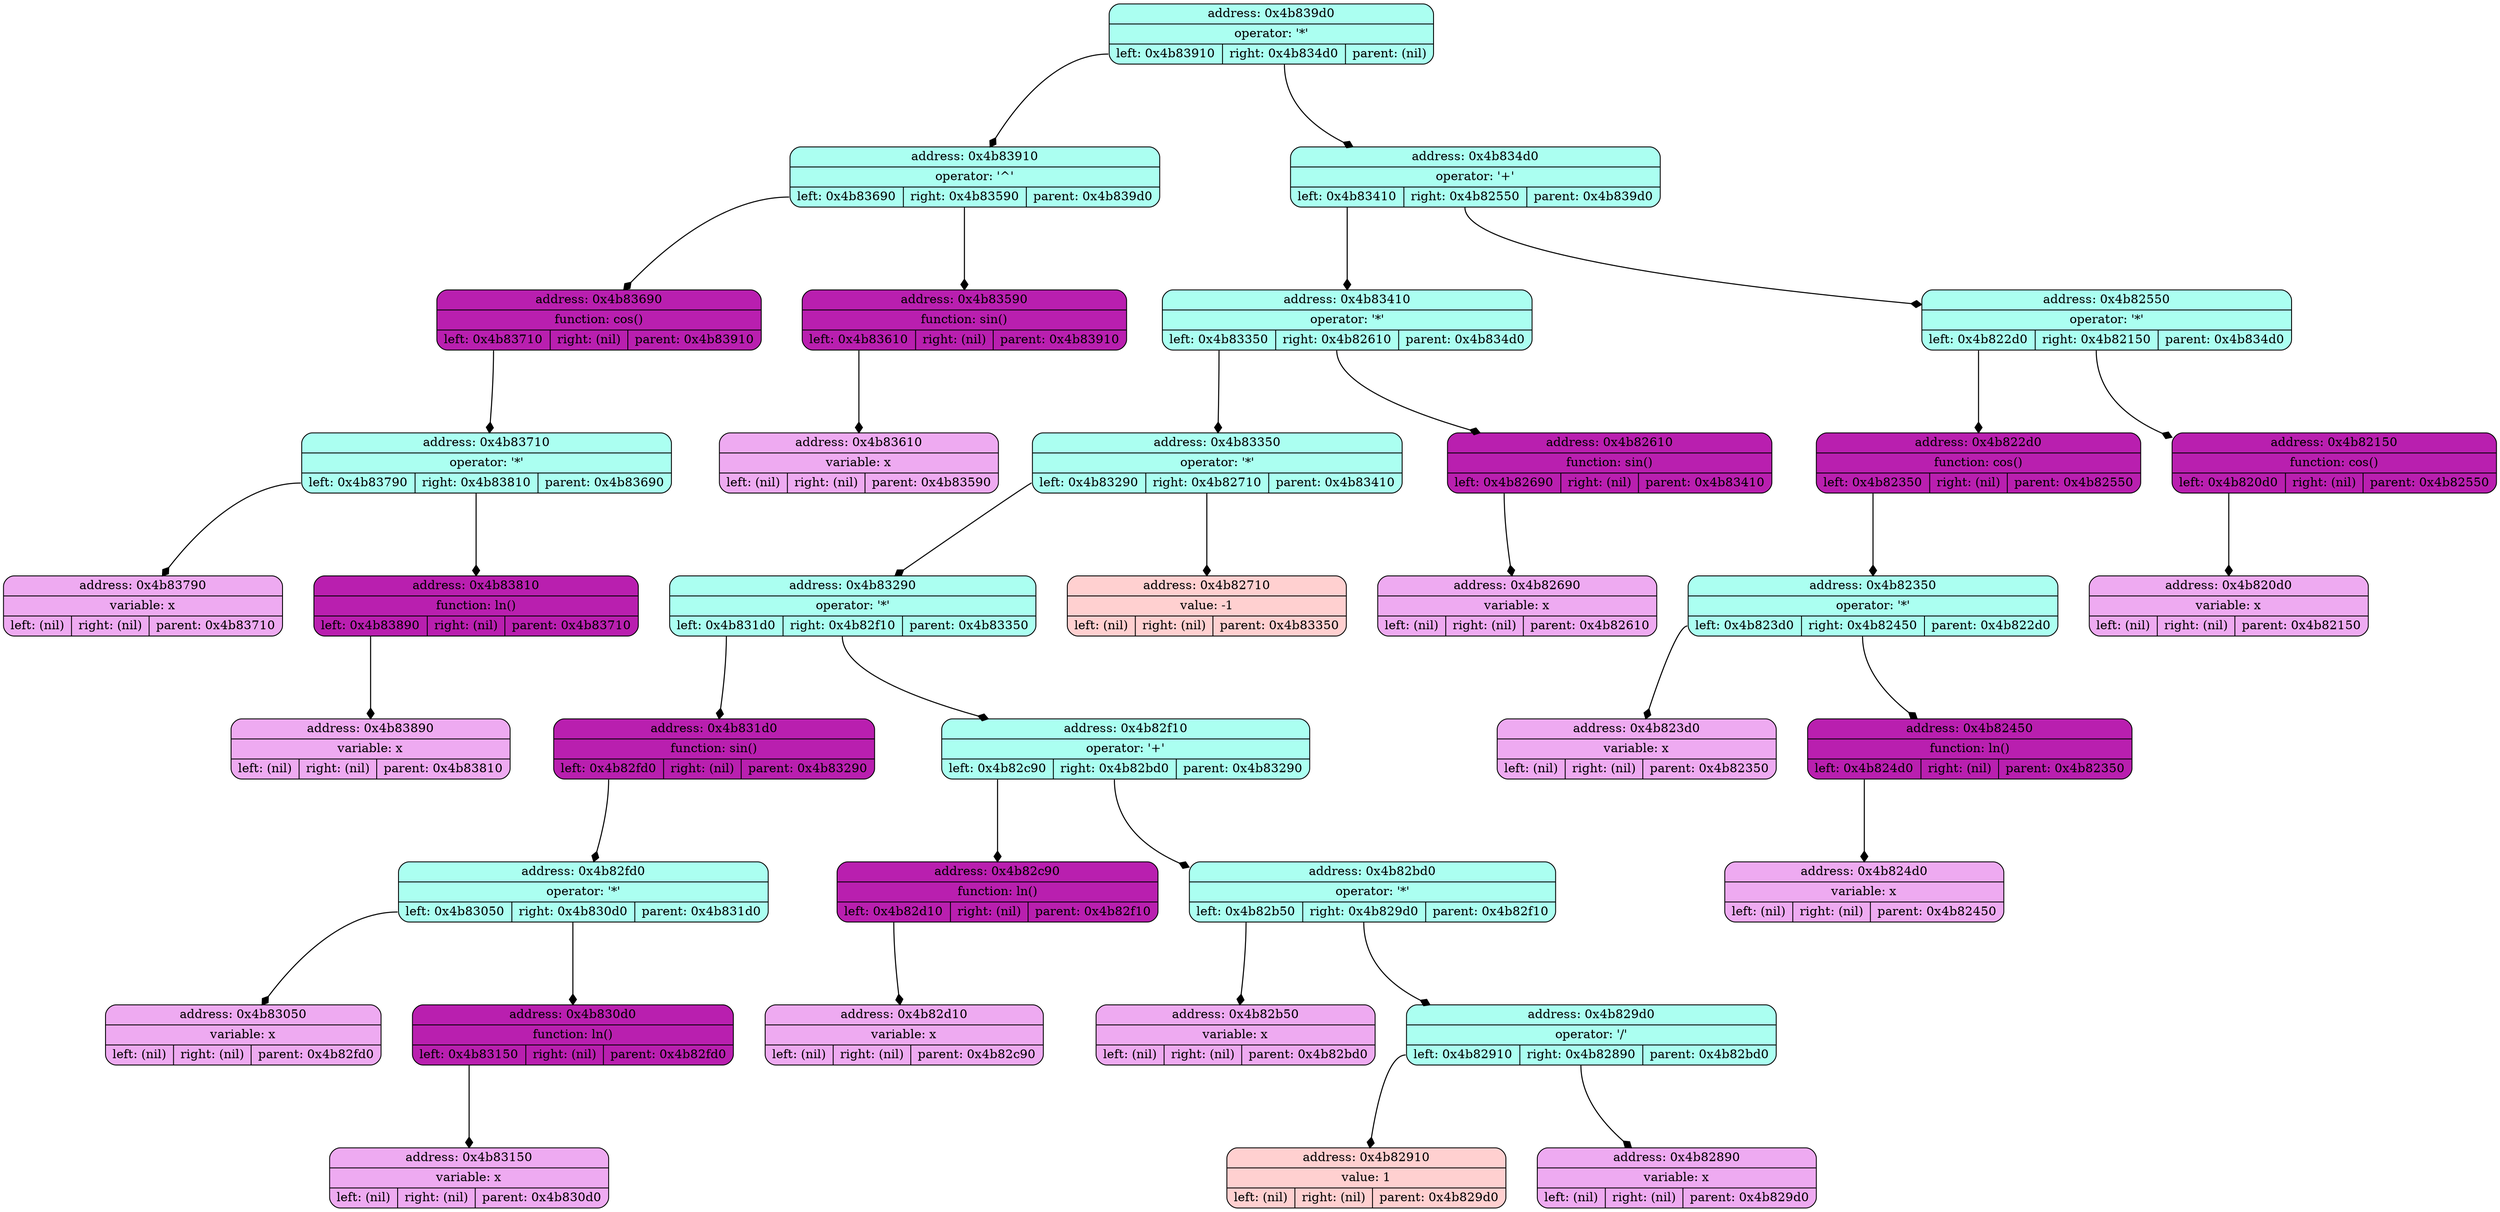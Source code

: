 digraph List {
	dpi = 100;
	fontname = "Comic Sans MS";
	fontsize = 20;
	rankdir  = TB;
graph [fillcolor = lightgreen, ranksep = 1.3, nodesep = 0.5, style = "rounded", color = green, penwidth = 2];
edge [color = black, arrowhead = diamond, arrowsize = 1, penwidth = 1.2];
node1 [shape = Mrecord, style = filled, fillcolor = "#ABFFF1", label ="{address: 0x4b839d0|operator: '*'| { <ptr1> left: 0x4b83910| <ptr2> right: 0x4b834d0|parent: (nil)}}"]
node2 [shape = Mrecord, style = filled, fillcolor = "#ABFFF1", label ="{address: 0x4b839d0|operator: '*'| { <ptr1> left: 0x4b83910| <ptr2> right: 0x4b834d0|parent: (nil)}}"]
node1: <ptr1> -> node2; node3 [shape = Mrecord, style = filled, fillcolor = "#ABFFF1", label ="{address: 0x4b839d0|operator: '*'| { <ptr1> left: 0x4b83910| <ptr2> right: 0x4b834d0|parent: (nil)}}"]
node1: <ptr2> -> node3; 
node2 [shape = Mrecord, style = filled, fillcolor = "#ABFFF1", label ="{address: 0x4b83910|operator: '^'| { <ptr1> left: 0x4b83690| <ptr2> right: 0x4b83590|parent: 0x4b839d0}}"]
node4 [shape = Mrecord, style = filled, fillcolor = "#ABFFF1", label ="{address: 0x4b83910|operator: '^'| { <ptr1> left: 0x4b83690| <ptr2> right: 0x4b83590|parent: 0x4b839d0}}"]
node2: <ptr1> -> node4; node5 [shape = Mrecord, style = filled, fillcolor = "#ABFFF1", label ="{address: 0x4b83910|operator: '^'| { <ptr1> left: 0x4b83690| <ptr2> right: 0x4b83590|parent: 0x4b839d0}}"]
node2: <ptr2> -> node5; 
node3 [shape = Mrecord, style = filled, fillcolor = "#ABFFF1", label ="{address: 0x4b834d0|operator: '+'| { <ptr1> left: 0x4b83410| <ptr2> right: 0x4b82550|parent: 0x4b839d0}}"]
node6 [shape = Mrecord, style = filled, fillcolor = "#ABFFF1", label ="{address: 0x4b834d0|operator: '+'| { <ptr1> left: 0x4b83410| <ptr2> right: 0x4b82550|parent: 0x4b839d0}}"]
node3: <ptr1> -> node6; node7 [shape = Mrecord, style = filled, fillcolor = "#ABFFF1", label ="{address: 0x4b834d0|operator: '+'| { <ptr1> left: 0x4b83410| <ptr2> right: 0x4b82550|parent: 0x4b839d0}}"]
node3: <ptr2> -> node7; 
node4 [shape = Mrecord, style = filled, fillcolor = "#B91FAF", label ="{address: 0x4b83690|function: cos()| { <ptr1> left: 0x4b83710| <ptr2> right: (nil)|parent: 0x4b83910}}"]
node8 [shape = Mrecord, style = filled, fillcolor = "#B91FAF", label ="{address: 0x4b83690|function: cos()| { <ptr1> left: 0x4b83710| <ptr2> right: (nil)|parent: 0x4b83910}}"]
node4: <ptr1> -> node8; 
node5 [shape = Mrecord, style = filled, fillcolor = "#B91FAF", label ="{address: 0x4b83590|function: sin()| { <ptr1> left: 0x4b83610| <ptr2> right: (nil)|parent: 0x4b83910}}"]
node9 [shape = Mrecord, style = filled, fillcolor = "#B91FAF", label ="{address: 0x4b83590|function: sin()| { <ptr1> left: 0x4b83610| <ptr2> right: (nil)|parent: 0x4b83910}}"]
node5: <ptr1> -> node9; 
node6 [shape = Mrecord, style = filled, fillcolor = "#ABFFF1", label ="{address: 0x4b83410|operator: '*'| { <ptr1> left: 0x4b83350| <ptr2> right: 0x4b82610|parent: 0x4b834d0}}"]
node10 [shape = Mrecord, style = filled, fillcolor = "#ABFFF1", label ="{address: 0x4b83410|operator: '*'| { <ptr1> left: 0x4b83350| <ptr2> right: 0x4b82610|parent: 0x4b834d0}}"]
node6: <ptr1> -> node10; node11 [shape = Mrecord, style = filled, fillcolor = "#ABFFF1", label ="{address: 0x4b83410|operator: '*'| { <ptr1> left: 0x4b83350| <ptr2> right: 0x4b82610|parent: 0x4b834d0}}"]
node6: <ptr2> -> node11; 
node7 [shape = Mrecord, style = filled, fillcolor = "#ABFFF1", label ="{address: 0x4b82550|operator: '*'| { <ptr1> left: 0x4b822d0| <ptr2> right: 0x4b82150|parent: 0x4b834d0}}"]
node12 [shape = Mrecord, style = filled, fillcolor = "#ABFFF1", label ="{address: 0x4b82550|operator: '*'| { <ptr1> left: 0x4b822d0| <ptr2> right: 0x4b82150|parent: 0x4b834d0}}"]
node7: <ptr1> -> node12; node13 [shape = Mrecord, style = filled, fillcolor = "#ABFFF1", label ="{address: 0x4b82550|operator: '*'| { <ptr1> left: 0x4b822d0| <ptr2> right: 0x4b82150|parent: 0x4b834d0}}"]
node7: <ptr2> -> node13; 
node8 [shape = Mrecord, style = filled, fillcolor = "#ABFFF1", label ="{address: 0x4b83710|operator: '*'| { <ptr1> left: 0x4b83790| <ptr2> right: 0x4b83810|parent: 0x4b83690}}"]
node14 [shape = Mrecord, style = filled, fillcolor = "#ABFFF1", label ="{address: 0x4b83710|operator: '*'| { <ptr1> left: 0x4b83790| <ptr2> right: 0x4b83810|parent: 0x4b83690}}"]
node8: <ptr1> -> node14; node15 [shape = Mrecord, style = filled, fillcolor = "#ABFFF1", label ="{address: 0x4b83710|operator: '*'| { <ptr1> left: 0x4b83790| <ptr2> right: 0x4b83810|parent: 0x4b83690}}"]
node8: <ptr2> -> node15; 
node9 [shape = Mrecord, style = filled, fillcolor = "#EEAAF1", label ="{address: 0x4b83610|variable: x| { <ptr1> left: (nil)| <ptr2> right: (nil) |parent: 0x4b83590}}"]

node10 [shape = Mrecord, style = filled, fillcolor = "#ABFFF1", label ="{address: 0x4b83350|operator: '*'| { <ptr1> left: 0x4b83290| <ptr2> right: 0x4b82710|parent: 0x4b83410}}"]
node16 [shape = Mrecord, style = filled, fillcolor = "#ABFFF1", label ="{address: 0x4b83350|operator: '*'| { <ptr1> left: 0x4b83290| <ptr2> right: 0x4b82710|parent: 0x4b83410}}"]
node10: <ptr1> -> node16; node17 [shape = Mrecord, style = filled, fillcolor = "#ABFFF1", label ="{address: 0x4b83350|operator: '*'| { <ptr1> left: 0x4b83290| <ptr2> right: 0x4b82710|parent: 0x4b83410}}"]
node10: <ptr2> -> node17; 
node11 [shape = Mrecord, style = filled, fillcolor = "#B91FAF", label ="{address: 0x4b82610|function: sin()| { <ptr1> left: 0x4b82690| <ptr2> right: (nil)|parent: 0x4b83410}}"]
node18 [shape = Mrecord, style = filled, fillcolor = "#B91FAF", label ="{address: 0x4b82610|function: sin()| { <ptr1> left: 0x4b82690| <ptr2> right: (nil)|parent: 0x4b83410}}"]
node11: <ptr1> -> node18; 
node12 [shape = Mrecord, style = filled, fillcolor = "#B91FAF", label ="{address: 0x4b822d0|function: cos()| { <ptr1> left: 0x4b82350| <ptr2> right: (nil)|parent: 0x4b82550}}"]
node19 [shape = Mrecord, style = filled, fillcolor = "#B91FAF", label ="{address: 0x4b822d0|function: cos()| { <ptr1> left: 0x4b82350| <ptr2> right: (nil)|parent: 0x4b82550}}"]
node12: <ptr1> -> node19; 
node13 [shape = Mrecord, style = filled, fillcolor = "#B91FAF", label ="{address: 0x4b82150|function: cos()| { <ptr1> left: 0x4b820d0| <ptr2> right: (nil)|parent: 0x4b82550}}"]
node20 [shape = Mrecord, style = filled, fillcolor = "#B91FAF", label ="{address: 0x4b82150|function: cos()| { <ptr1> left: 0x4b820d0| <ptr2> right: (nil)|parent: 0x4b82550}}"]
node13: <ptr1> -> node20; 
node14 [shape = Mrecord, style = filled, fillcolor = "#EEAAF1", label ="{address: 0x4b83790|variable: x| { <ptr1> left: (nil)| <ptr2> right: (nil) |parent: 0x4b83710}}"]

node15 [shape = Mrecord, style = filled, fillcolor = "#B91FAF", label ="{address: 0x4b83810|function: ln()| { <ptr1> left: 0x4b83890| <ptr2> right: (nil)|parent: 0x4b83710}}"]
node21 [shape = Mrecord, style = filled, fillcolor = "#B91FAF", label ="{address: 0x4b83810|function: ln()| { <ptr1> left: 0x4b83890| <ptr2> right: (nil)|parent: 0x4b83710}}"]
node15: <ptr1> -> node21; 
node16 [shape = Mrecord, style = filled, fillcolor = "#ABFFF1", label ="{address: 0x4b83290|operator: '*'| { <ptr1> left: 0x4b831d0| <ptr2> right: 0x4b82f10|parent: 0x4b83350}}"]
node22 [shape = Mrecord, style = filled, fillcolor = "#ABFFF1", label ="{address: 0x4b83290|operator: '*'| { <ptr1> left: 0x4b831d0| <ptr2> right: 0x4b82f10|parent: 0x4b83350}}"]
node16: <ptr1> -> node22; node23 [shape = Mrecord, style = filled, fillcolor = "#ABFFF1", label ="{address: 0x4b83290|operator: '*'| { <ptr1> left: 0x4b831d0| <ptr2> right: 0x4b82f10|parent: 0x4b83350}}"]
node16: <ptr2> -> node23; 
node17 [shape = Mrecord, style = filled, fillcolor = "#FFD0D0", label ="{address: 0x4b82710|value: -1| { <ptr1> left: (nil)| <ptr2> right: (nil)|parent: 0x4b83350}}"]

node18 [shape = Mrecord, style = filled, fillcolor = "#EEAAF1", label ="{address: 0x4b82690|variable: x| { <ptr1> left: (nil)| <ptr2> right: (nil) |parent: 0x4b82610}}"]

node19 [shape = Mrecord, style = filled, fillcolor = "#ABFFF1", label ="{address: 0x4b82350|operator: '*'| { <ptr1> left: 0x4b823d0| <ptr2> right: 0x4b82450|parent: 0x4b822d0}}"]
node24 [shape = Mrecord, style = filled, fillcolor = "#ABFFF1", label ="{address: 0x4b82350|operator: '*'| { <ptr1> left: 0x4b823d0| <ptr2> right: 0x4b82450|parent: 0x4b822d0}}"]
node19: <ptr1> -> node24; node25 [shape = Mrecord, style = filled, fillcolor = "#ABFFF1", label ="{address: 0x4b82350|operator: '*'| { <ptr1> left: 0x4b823d0| <ptr2> right: 0x4b82450|parent: 0x4b822d0}}"]
node19: <ptr2> -> node25; 
node20 [shape = Mrecord, style = filled, fillcolor = "#EEAAF1", label ="{address: 0x4b820d0|variable: x| { <ptr1> left: (nil)| <ptr2> right: (nil) |parent: 0x4b82150}}"]

node21 [shape = Mrecord, style = filled, fillcolor = "#EEAAF1", label ="{address: 0x4b83890|variable: x| { <ptr1> left: (nil)| <ptr2> right: (nil) |parent: 0x4b83810}}"]

node22 [shape = Mrecord, style = filled, fillcolor = "#B91FAF", label ="{address: 0x4b831d0|function: sin()| { <ptr1> left: 0x4b82fd0| <ptr2> right: (nil)|parent: 0x4b83290}}"]
node26 [shape = Mrecord, style = filled, fillcolor = "#B91FAF", label ="{address: 0x4b831d0|function: sin()| { <ptr1> left: 0x4b82fd0| <ptr2> right: (nil)|parent: 0x4b83290}}"]
node22: <ptr1> -> node26; 
node23 [shape = Mrecord, style = filled, fillcolor = "#ABFFF1", label ="{address: 0x4b82f10|operator: '+'| { <ptr1> left: 0x4b82c90| <ptr2> right: 0x4b82bd0|parent: 0x4b83290}}"]
node27 [shape = Mrecord, style = filled, fillcolor = "#ABFFF1", label ="{address: 0x4b82f10|operator: '+'| { <ptr1> left: 0x4b82c90| <ptr2> right: 0x4b82bd0|parent: 0x4b83290}}"]
node23: <ptr1> -> node27; node28 [shape = Mrecord, style = filled, fillcolor = "#ABFFF1", label ="{address: 0x4b82f10|operator: '+'| { <ptr1> left: 0x4b82c90| <ptr2> right: 0x4b82bd0|parent: 0x4b83290}}"]
node23: <ptr2> -> node28; 
node24 [shape = Mrecord, style = filled, fillcolor = "#EEAAF1", label ="{address: 0x4b823d0|variable: x| { <ptr1> left: (nil)| <ptr2> right: (nil) |parent: 0x4b82350}}"]

node25 [shape = Mrecord, style = filled, fillcolor = "#B91FAF", label ="{address: 0x4b82450|function: ln()| { <ptr1> left: 0x4b824d0| <ptr2> right: (nil)|parent: 0x4b82350}}"]
node29 [shape = Mrecord, style = filled, fillcolor = "#B91FAF", label ="{address: 0x4b82450|function: ln()| { <ptr1> left: 0x4b824d0| <ptr2> right: (nil)|parent: 0x4b82350}}"]
node25: <ptr1> -> node29; 
node26 [shape = Mrecord, style = filled, fillcolor = "#ABFFF1", label ="{address: 0x4b82fd0|operator: '*'| { <ptr1> left: 0x4b83050| <ptr2> right: 0x4b830d0|parent: 0x4b831d0}}"]
node30 [shape = Mrecord, style = filled, fillcolor = "#ABFFF1", label ="{address: 0x4b82fd0|operator: '*'| { <ptr1> left: 0x4b83050| <ptr2> right: 0x4b830d0|parent: 0x4b831d0}}"]
node26: <ptr1> -> node30; node31 [shape = Mrecord, style = filled, fillcolor = "#ABFFF1", label ="{address: 0x4b82fd0|operator: '*'| { <ptr1> left: 0x4b83050| <ptr2> right: 0x4b830d0|parent: 0x4b831d0}}"]
node26: <ptr2> -> node31; 
node27 [shape = Mrecord, style = filled, fillcolor = "#B91FAF", label ="{address: 0x4b82c90|function: ln()| { <ptr1> left: 0x4b82d10| <ptr2> right: (nil)|parent: 0x4b82f10}}"]
node32 [shape = Mrecord, style = filled, fillcolor = "#B91FAF", label ="{address: 0x4b82c90|function: ln()| { <ptr1> left: 0x4b82d10| <ptr2> right: (nil)|parent: 0x4b82f10}}"]
node27: <ptr1> -> node32; 
node28 [shape = Mrecord, style = filled, fillcolor = "#ABFFF1", label ="{address: 0x4b82bd0|operator: '*'| { <ptr1> left: 0x4b82b50| <ptr2> right: 0x4b829d0|parent: 0x4b82f10}}"]
node33 [shape = Mrecord, style = filled, fillcolor = "#ABFFF1", label ="{address: 0x4b82bd0|operator: '*'| { <ptr1> left: 0x4b82b50| <ptr2> right: 0x4b829d0|parent: 0x4b82f10}}"]
node28: <ptr1> -> node33; node34 [shape = Mrecord, style = filled, fillcolor = "#ABFFF1", label ="{address: 0x4b82bd0|operator: '*'| { <ptr1> left: 0x4b82b50| <ptr2> right: 0x4b829d0|parent: 0x4b82f10}}"]
node28: <ptr2> -> node34; 
node29 [shape = Mrecord, style = filled, fillcolor = "#EEAAF1", label ="{address: 0x4b824d0|variable: x| { <ptr1> left: (nil)| <ptr2> right: (nil) |parent: 0x4b82450}}"]

node30 [shape = Mrecord, style = filled, fillcolor = "#EEAAF1", label ="{address: 0x4b83050|variable: x| { <ptr1> left: (nil)| <ptr2> right: (nil) |parent: 0x4b82fd0}}"]

node31 [shape = Mrecord, style = filled, fillcolor = "#B91FAF", label ="{address: 0x4b830d0|function: ln()| { <ptr1> left: 0x4b83150| <ptr2> right: (nil)|parent: 0x4b82fd0}}"]
node35 [shape = Mrecord, style = filled, fillcolor = "#B91FAF", label ="{address: 0x4b830d0|function: ln()| { <ptr1> left: 0x4b83150| <ptr2> right: (nil)|parent: 0x4b82fd0}}"]
node31: <ptr1> -> node35; 
node32 [shape = Mrecord, style = filled, fillcolor = "#EEAAF1", label ="{address: 0x4b82d10|variable: x| { <ptr1> left: (nil)| <ptr2> right: (nil) |parent: 0x4b82c90}}"]

node33 [shape = Mrecord, style = filled, fillcolor = "#EEAAF1", label ="{address: 0x4b82b50|variable: x| { <ptr1> left: (nil)| <ptr2> right: (nil) |parent: 0x4b82bd0}}"]

node34 [shape = Mrecord, style = filled, fillcolor = "#ABFFF1", label ="{address: 0x4b829d0|operator: '/'| { <ptr1> left: 0x4b82910| <ptr2> right: 0x4b82890|parent: 0x4b82bd0}}"]
node36 [shape = Mrecord, style = filled, fillcolor = "#ABFFF1", label ="{address: 0x4b829d0|operator: '/'| { <ptr1> left: 0x4b82910| <ptr2> right: 0x4b82890|parent: 0x4b82bd0}}"]
node34: <ptr1> -> node36; node37 [shape = Mrecord, style = filled, fillcolor = "#ABFFF1", label ="{address: 0x4b829d0|operator: '/'| { <ptr1> left: 0x4b82910| <ptr2> right: 0x4b82890|parent: 0x4b82bd0}}"]
node34: <ptr2> -> node37; 
node35 [shape = Mrecord, style = filled, fillcolor = "#EEAAF1", label ="{address: 0x4b83150|variable: x| { <ptr1> left: (nil)| <ptr2> right: (nil) |parent: 0x4b830d0}}"]

node36 [shape = Mrecord, style = filled, fillcolor = "#FFD0D0", label ="{address: 0x4b82910|value: 1| { <ptr1> left: (nil)| <ptr2> right: (nil)|parent: 0x4b829d0}}"]

node37 [shape = Mrecord, style = filled, fillcolor = "#EEAAF1", label ="{address: 0x4b82890|variable: x| { <ptr1> left: (nil)| <ptr2> right: (nil) |parent: 0x4b829d0}}"]

}